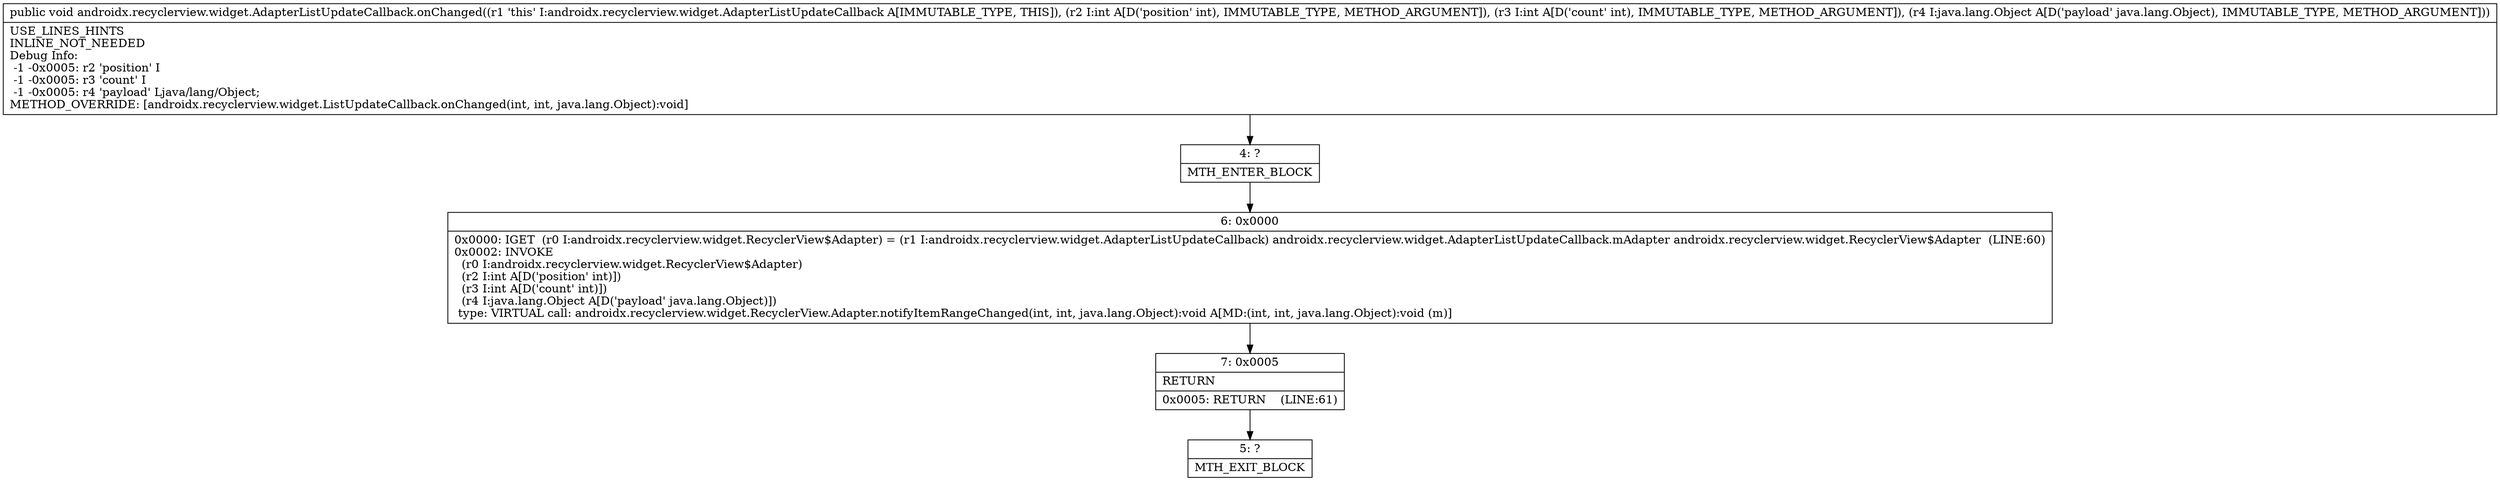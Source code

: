 digraph "CFG forandroidx.recyclerview.widget.AdapterListUpdateCallback.onChanged(IILjava\/lang\/Object;)V" {
Node_4 [shape=record,label="{4\:\ ?|MTH_ENTER_BLOCK\l}"];
Node_6 [shape=record,label="{6\:\ 0x0000|0x0000: IGET  (r0 I:androidx.recyclerview.widget.RecyclerView$Adapter) = (r1 I:androidx.recyclerview.widget.AdapterListUpdateCallback) androidx.recyclerview.widget.AdapterListUpdateCallback.mAdapter androidx.recyclerview.widget.RecyclerView$Adapter  (LINE:60)\l0x0002: INVOKE  \l  (r0 I:androidx.recyclerview.widget.RecyclerView$Adapter)\l  (r2 I:int A[D('position' int)])\l  (r3 I:int A[D('count' int)])\l  (r4 I:java.lang.Object A[D('payload' java.lang.Object)])\l type: VIRTUAL call: androidx.recyclerview.widget.RecyclerView.Adapter.notifyItemRangeChanged(int, int, java.lang.Object):void A[MD:(int, int, java.lang.Object):void (m)]\l}"];
Node_7 [shape=record,label="{7\:\ 0x0005|RETURN\l|0x0005: RETURN    (LINE:61)\l}"];
Node_5 [shape=record,label="{5\:\ ?|MTH_EXIT_BLOCK\l}"];
MethodNode[shape=record,label="{public void androidx.recyclerview.widget.AdapterListUpdateCallback.onChanged((r1 'this' I:androidx.recyclerview.widget.AdapterListUpdateCallback A[IMMUTABLE_TYPE, THIS]), (r2 I:int A[D('position' int), IMMUTABLE_TYPE, METHOD_ARGUMENT]), (r3 I:int A[D('count' int), IMMUTABLE_TYPE, METHOD_ARGUMENT]), (r4 I:java.lang.Object A[D('payload' java.lang.Object), IMMUTABLE_TYPE, METHOD_ARGUMENT]))  | USE_LINES_HINTS\lINLINE_NOT_NEEDED\lDebug Info:\l  \-1 \-0x0005: r2 'position' I\l  \-1 \-0x0005: r3 'count' I\l  \-1 \-0x0005: r4 'payload' Ljava\/lang\/Object;\lMETHOD_OVERRIDE: [androidx.recyclerview.widget.ListUpdateCallback.onChanged(int, int, java.lang.Object):void]\l}"];
MethodNode -> Node_4;Node_4 -> Node_6;
Node_6 -> Node_7;
Node_7 -> Node_5;
}

